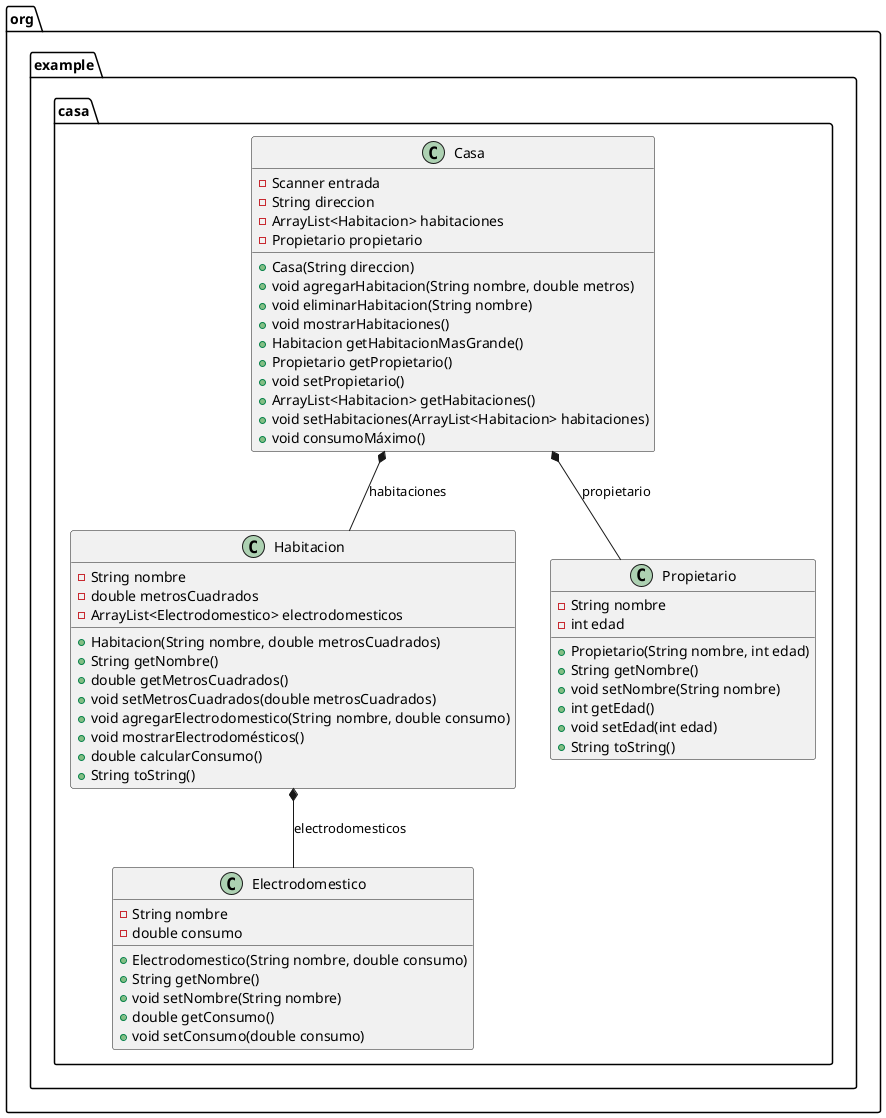 @startuml
package org.example.casa {

    class Casa {
        - Scanner entrada
        - String direccion
        - ArrayList<Habitacion> habitaciones
        - Propietario propietario
        + Casa(String direccion)
        + void agregarHabitacion(String nombre, double metros)
        + void eliminarHabitacion(String nombre)
        + void mostrarHabitaciones()
        + Habitacion getHabitacionMasGrande()
        + Propietario getPropietario()
        + void setPropietario()
        + ArrayList<Habitacion> getHabitaciones()
        + void setHabitaciones(ArrayList<Habitacion> habitaciones)
        + void consumoMáximo()
    }

    class Habitacion {
        - String nombre
        - double metrosCuadrados
        - ArrayList<Electrodomestico> electrodomesticos
        + Habitacion(String nombre, double metrosCuadrados)
        + String getNombre()
        + double getMetrosCuadrados()
        + void setMetrosCuadrados(double metrosCuadrados)
        + void agregarElectrodomestico(String nombre, double consumo)
        + void mostrarElectrodomésticos()
        + double calcularConsumo()
        + String toString()
    }

    class Electrodomestico {
        - String nombre
        - double consumo
        + Electrodomestico(String nombre, double consumo)
        + String getNombre()
        + void setNombre(String nombre)
        + double getConsumo()
        + void setConsumo(double consumo)
    }

    class Propietario {
        - String nombre
        - int edad
        + Propietario(String nombre, int edad)
        + String getNombre()
        + void setNombre(String nombre)
        + int getEdad()
        + void setEdad(int edad)
        + String toString()
    }

    Casa *-- Habitacion : habitaciones
    Habitacion *-- Electrodomestico : electrodomesticos
    Casa *-- Propietario : propietario
}

@enduml